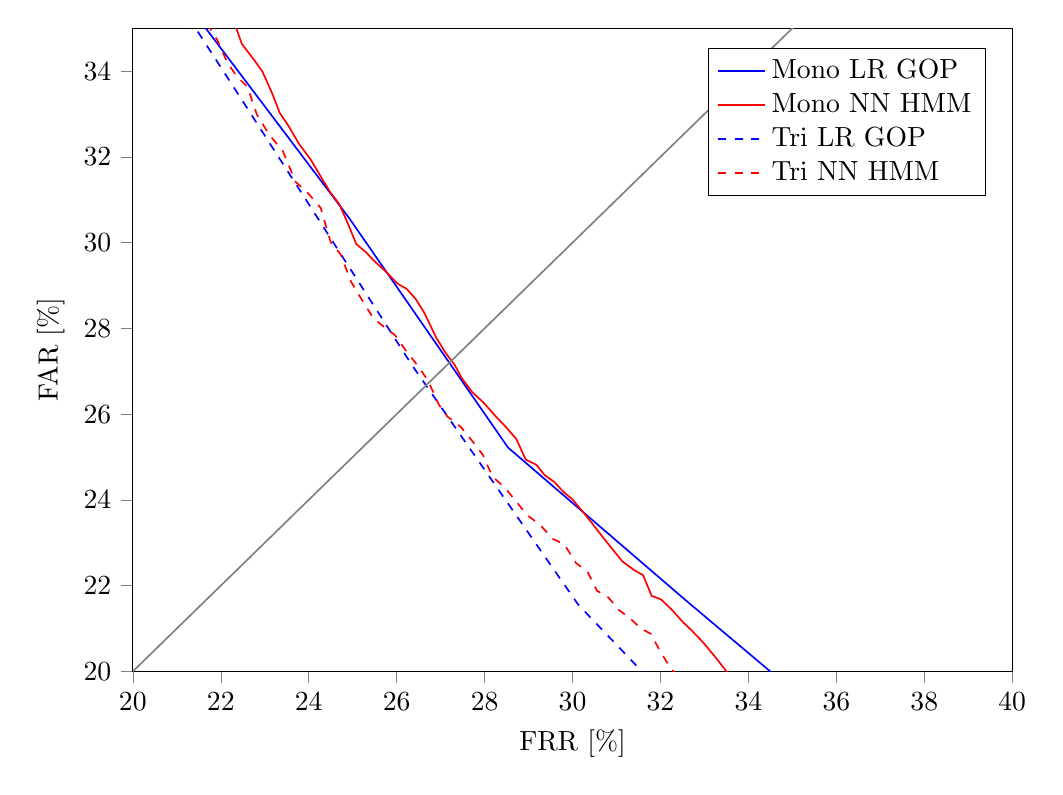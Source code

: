% This file was created by matplotlib2tikz v0.6.18.
\begin{tikzpicture}

\begin{axis}[
tick align=outside,
tick pos=left,
x grid style={white!69.02!black},
xlabel={FRR [\%]},
xmin=20, xmax=40,
y grid style={white!69.02!black},
ylabel={FAR [\%]},
ymin=20, ymax=35,
legend pos=north east,
width=12.75cm,
height=9.75cm,
legend cell align={left},
]

\addplot [semithick, blue]
table {%
0.004 100
0.008 100
0.011 100
0.015 100
0.019 100
0.023 100
0.023 99.879
0.026 99.799
0.026 99.799
0.03 99.759
0.03 99.678
0.041 99.598
0.049 99.477
0.06 99.397
0.079 99.356
0.083 99.155
0.101 98.994
0.105 98.793
0.116 98.753
0.135 98.512
0.165 98.351
0.18 97.989
0.203 97.868
0.221 97.667
0.244 97.265
0.285 96.822
0.33 96.259
0.368 95.696
0.428 95.414
0.529 94.771
0.615 94.006
0.716 93.403
0.81 92.639
0.941 91.834
1.103 90.587
1.309 89.863
1.508 88.777
1.752 87.45
2.078 85.961
2.419 84.553
2.907 83.186
3.454 80.973
4.047 79.445
4.673 76.629
5.472 74.014
6.365 70.998
7.288 67.337
8.608 63.395
10.127 59.493
11.834 55.068
13.908 50.483
16.076 45.575
18.765 40.467
21.661 34.996
24.92 30.571
28.532 25.221
32.594 21.641
36.885 17.94
41.435 14.883
46.236 11.062
50.988 8.568
55.782 6.034
60.223 4.626
64.469 3.419
68.482 2.776
72.15 1.85
75.624 1.327
78.474 0.764
81.389 0.483
84.205 0.402
86.531 0.241
88.65 0.121
90.345 0.08
91.921 0.08
93.147 0.04
94.201 0.04
95.161 0
95.84 0
96.557 0
97.134 0
97.618 0
98.136 0
98.515 0
98.879 0
99.141 0
99.287 0
99.422 0
99.58 0
99.685 0
99.79 0
99.88 0
99.906 0
99.914 0
99.955 0
99.974 0
99.977 0
99.985 0
99.989 0
100 0
};
\addlegendentry{Mono LR GOP}


\addplot [semithick, red]
table {%
0 100
2.509 85.237
3.668 81.215
4.67 77.192
5.371 74.899
5.926 72.325
6.583 70.394
7.112 68.946
7.614 67.498
8.042 66.573
8.503 64.803
8.871 63.194
9.328 62.027
9.793 61.223
10.217 59.976
10.573 59.252
10.986 57.965
11.301 56.959
11.65 56.195
11.999 55.229
12.336 54.505
12.663 53.902
13.008 53.178
13.319 52.333
13.657 51.649
13.938 51.126
14.268 50.483
14.542 49.879
14.771 49.155
15.018 48.632
15.296 47.949
15.558 47.466
15.757 46.862
16.001 46.138
16.271 45.776
16.579 44.972
16.852 44.61
17.126 44.047
17.419 43.685
17.685 42.961
17.918 42.397
18.18 42.076
18.465 41.754
18.743 41.392
18.972 40.99
19.182 40.265
19.35 39.783
19.62 39.059
19.827 38.737
20.048 38.294
20.273 37.772
20.558 37.45
20.787 37.047
21.064 36.685
21.331 36.444
21.522 36.002
21.751 35.72
22.017 35.479
22.268 35.237
22.479 34.634
22.749 34.272
22.947 33.99
23.157 33.508
23.341 33.025
23.551 32.703
23.78 32.301
24.043 31.939
24.253 31.577
24.489 31.175
24.699 30.893
24.887 30.451
25.082 29.968
25.31 29.767
25.494 29.566
25.753 29.324
26.019 29.043
26.226 28.922
26.436 28.681
26.631 28.359
26.893 27.796
27.107 27.434
27.317 27.152
27.486 26.83
27.722 26.508
27.977 26.267
28.255 25.945
28.48 25.704
28.72 25.422
28.934 24.94
29.177 24.819
29.365 24.578
29.586 24.417
29.804 24.175
29.995 24.014
30.194 23.773
30.415 23.492
30.659 23.17
30.877 22.888
31.132 22.566
31.398 22.365
31.604 22.245
31.799 21.762
32.009 21.681
32.257 21.44
32.501 21.158
32.707 20.957
32.97 20.676
33.262 20.314
33.476 20.032
33.727 19.67
33.986 19.348
34.215 19.147
34.436 18.866
34.676 18.785
34.95 18.665
35.186 18.463
35.438 18.383
35.685 18.222
35.914 18.021
36.158 17.78
36.405 17.498
36.687 17.297
36.878 17.056
37.118 16.895
37.358 16.613
37.647 16.331
37.913 16.171
38.146 16.01
38.446 15.648
38.686 15.527
38.982 15.286
39.248 15.004
39.582 14.722
39.871 14.602
40.141 14.36
40.407 14.039
40.741 13.797
41.045 13.596
41.338 13.395
41.63 13.234
41.938 12.872
42.211 12.631
42.504 12.47
42.752 12.188
43.093 11.907
43.468 11.786
43.794 11.585
44.158 11.424
44.514 11.223
44.852 11.062
45.178 10.861
45.508 10.499
45.944 10.097
46.33 9.654
46.694 9.332
47.099 9.171
47.455 8.85
47.856 8.648
48.288 8.488
48.667 8.246
49.102 8.005
49.503 7.924
49.833 7.683
50.268 7.482
50.685 7.2
51.161 6.879
51.603 6.637
52.095 6.516
52.627 6.315
53.168 6.154
53.693 5.953
54.229 5.632
54.698 5.189
55.272 4.988
55.891 4.827
56.498 4.586
57.185 4.344
57.927 4.103
58.621 3.862
59.315 3.701
60.062 3.5
60.778 3.419
61.528 3.298
62.41 3.057
63.325 2.816
64.326 2.695
65.279 2.534
66.303 2.293
67.451 2.172
68.625 2.051
69.971 1.689
71.438 1.488
73.103 1.327
74.855 0.885
76.816 0.684
79.221 0.483
81.985 0.402
85.319 0.241
90.012 0.121
100 0
};
\addlegendentry{Mono NN HMM}


\addplot [semithick, dashed, blue]
table {%
0 100
0.004 100
0.008 99.96
0.011 99.96
0.011 99.96
0.011 99.92
0.011 99.92
0.011 99.92
0.011 99.92
0.019 99.92
0.019 99.92
0.019 99.92
0.019 99.799
0.019 99.759
0.019 99.759
0.03 99.678
0.03 99.598
0.041 99.558
0.049 99.437
0.056 99.437
0.068 99.397
0.079 99.195
0.083 99.155
0.083 98.994
0.098 98.673
0.116 98.471
0.135 98.109
0.169 97.868
0.18 97.667
0.21 97.184
0.274 96.702
0.308 95.937
0.341 95.535
0.394 95.012
0.476 94.368
0.589 93.604
0.686 92.639
0.825 91.593
1.013 90.668
1.219 89.501
1.482 87.651
1.774 86.002
2.187 84.312
2.678 82.261
3.267 79.807
3.953 77.112
4.88 74.055
5.893 70.676
7.093 67.176
8.458 63.315
10.082 58.648
11.86 54.505
14.152 49.397
16.594 43.926
19.354 38.294
22.67 33.025
26.342 27.152
30.126 21.561
34.166 17.216
38.933 14.039
43.566 10.901
48.171 7.924
53.021 6.235
57.931 4.586
62.702 3.097
66.94 2.132
71.04 1.529
74.986 1.046
78.677 0.885
81.962 0.563
84.862 0.362
87.334 0.241
89.528 0.241
91.321 0.161
92.911 0.121
94.37 0.121
95.402 0.04
96.29 0.04
97.146 0
97.806 0
98.278 0
98.758 0
99.044 0
99.299 0
99.452 0
99.584 0
99.719 0
99.805 0
99.865 0
99.906 0
99.94 0
99.962 0
99.981 0
99.992 0
99.996 0
100 0
}; 
\addlegendentry{Tri LR GOP}

\addplot [semithick, dashed, red]
table {%
0 100
1.808 86.726
2.618 82.663
3.312 79.847
3.961 78.037
4.565 75.784
5.067 73.894
5.592 72.285
6.058 70.475
6.553 69.187
6.988 67.94
7.363 66.975
7.727 65.969
8.083 65.084
8.432 64.24
8.803 63.154
9.159 62.47
9.497 61.786
9.793 60.78
10.116 60.056
10.498 59.131
10.829 58.286
11.162 57.562
11.492 56.637
11.785 56.356
12.063 55.792
12.378 55.149
12.663 54.545
12.876 53.902
13.162 53.58
13.394 52.494
13.668 51.85
13.889 51.247
14.182 50.644
14.433 49.879
14.741 49.316
15.011 48.753
15.296 48.069
15.592 47.426
15.847 46.983
16.102 46.581
16.387 46.018
16.654 45.656
16.942 44.932
17.227 44.489
17.449 43.564
17.663 43.121
17.918 42.438
18.158 41.874
18.435 41.191
18.709 40.547
18.968 39.984
19.122 39.622
19.369 39.139
19.598 38.375
19.853 38.093
20.161 37.691
20.416 37.329
20.708 36.927
20.914 36.565
21.136 36.283
21.376 35.841
21.638 35.197
21.927 34.714
22.152 34.191
22.37 33.87
22.61 33.628
22.82 32.985
23.112 32.502
23.409 32.14
23.701 31.416
23.964 31.175
24.271 30.813
24.5 30.008
24.725 29.726
24.965 29.083
25.224 28.64
25.468 28.238
25.708 28.037
25.967 27.836
26.214 27.474
26.462 27.152
26.709 26.79
26.957 26.227
27.152 25.945
27.456 25.704
27.681 25.422
27.955 25.06
28.183 24.537
28.45 24.296
28.742 23.934
28.96 23.652
29.267 23.411
29.553 23.089
29.808 22.969
30.081 22.526
30.34 22.325
30.554 21.883
30.817 21.722
31.045 21.44
31.304 21.239
31.559 20.998
31.777 20.877
32.013 20.434
32.234 20.072
32.538 19.71
32.793 19.469
33.071 19.187
33.345 19.107
33.607 18.906
33.851 18.665
34.113 18.463
34.32 18.222
34.579 18.061
34.852 17.86
35.141 17.659
35.46 17.377
35.734 17.096
36.045 16.895
36.338 16.533
36.66 16.171
36.923 15.929
37.167 15.648
37.482 15.487
37.748 15.245
38.048 15.125
38.442 14.763
38.828 14.682
39.125 14.159
39.421 13.918
39.721 13.797
40.032 13.596
40.317 13.315
40.655 13.194
40.944 12.993
41.248 12.711
41.596 12.51
41.93 12.389
42.26 12.349
42.583 11.907
42.954 11.786
43.307 11.545
43.708 11.223
44.117 10.941
44.473 10.74
44.807 10.539
45.137 10.298
45.516 10.137
45.917 9.735
46.292 9.614
46.652 9.413
47.012 9.252
47.406 9.171
47.811 9.01
48.134 8.89
48.562 8.648
49.0 8.367
49.462 8.246
49.927 8.126
50.414 8.085
50.906 7.804
51.39 7.522
51.87 7.361
52.335 7.2
52.826 7.039
53.359 6.919
53.816 6.758
54.297 6.436
54.867 6.074
55.354 5.833
55.913 5.591
56.498 5.43
57.091 5.189
57.706 4.787
58.351 4.666
58.933 4.465
59.611 4.264
60.347 3.982
60.999 3.66
61.772 3.379
62.533 2.977
63.347 2.936
64.187 2.695
64.926 2.615
65.834 2.454
66.85 2.212
67.698 2.051
68.801 1.73
69.926 1.649
71.025 1.408
72.353 1.368
73.677 1.207
75.117 0.965
76.719 0.764
78.493 0.644
80.635 0.603
82.998 0.523
85.953 0.282
89.869 0.121
99.992 0
};
\addlegendentry{Tri NN HMM}



\addplot [semithick, gray, forget plot]
table [row sep=\\]{%
0	0 \\
0.503	0.503 \\
1.005	1.005 \\
1.508	1.508 \\
2.01	2.01 \\
2.513	2.513 \\
3.015	3.015 \\
3.518	3.518 \\
4.02	4.02 \\
4.523	4.523 \\
5.025	5.025 \\
5.528	5.528 \\
6.03	6.03 \\
6.533	6.533 \\
7.035	7.035 \\
7.538	7.538 \\
8.04	8.04 \\
8.543	8.543 \\
9.045	9.045 \\
9.548	9.548 \\
10.05	10.05 \\
10.553	10.553 \\
11.055	11.055 \\
11.558	11.558 \\
12.06	12.06 \\
12.563	12.563 \\
13.065	13.065 \\
13.568	13.568 \\
14.07	14.07 \\
14.573	14.573 \\
15.075	15.075 \\
15.578	15.578 \\
16.08	16.08 \\
16.583	16.583 \\
17.085	17.085 \\
17.588	17.588 \\
18.09	18.09 \\
18.593	18.593 \\
19.095	19.095 \\
19.598	19.598 \\
20.101	20.101 \\
20.603	20.603 \\
21.106	21.106 \\
21.608	21.608 \\
22.111	22.111 \\
22.613	22.613 \\
23.116	23.116 \\
23.618	23.618 \\
24.121	24.121 \\
24.623	24.623 \\
25.126	25.126 \\
25.628	25.628 \\
26.131	26.131 \\
26.633	26.633 \\
27.136	27.136 \\
27.638	27.638 \\
28.141	28.141 \\
28.643	28.643 \\
29.146	29.146 \\
29.648	29.648 \\
30.151	30.151 \\
30.653	30.653 \\
31.156	31.156 \\
31.658	31.658 \\
32.161	32.161 \\
32.663	32.663 \\
33.166	33.166 \\
33.668	33.668 \\
34.171	34.171 \\
34.673	34.673 \\
35.176	35.176 \\
35.678	35.678 \\
36.181	36.181 \\
36.683	36.683 \\
37.186	37.186 \\
37.688	37.688 \\
38.191	38.191 \\
38.693	38.693 \\
39.196	39.196 \\
39.698	39.698 \\
40.201	40.201 \\
40.704	40.704 \\
41.206	41.206 \\
41.709	41.709 \\
42.211	42.211 \\
42.714	42.714 \\
43.216	43.216 \\
43.719	43.719 \\
44.221	44.221 \\
44.724	44.724 \\
45.226	45.226 \\
45.729	45.729 \\
46.231	46.231 \\
46.734	46.734 \\
47.236	47.236 \\
47.739	47.739 \\
48.241	48.241 \\
48.744	48.744 \\
49.246	49.246 \\
49.749	49.749 \\
50.251	50.251 \\
50.754	50.754 \\
51.256	51.256 \\
51.759	51.759 \\
52.261	52.261 \\
52.764	52.764 \\
53.266	53.266 \\
53.769	53.769 \\
54.271	54.271 \\
54.774	54.774 \\
55.276	55.276 \\
55.779	55.779 \\
56.281	56.281 \\
56.784	56.784 \\
57.286	57.286 \\
57.789	57.789 \\
58.291	58.291 \\
58.794	58.794 \\
59.296	59.296 \\
59.799	59.799 \\
60.302	60.302 \\
60.804	60.804 \\
61.307	61.307 \\
61.809	61.809 \\
62.312	62.312 \\
62.814	62.814 \\
63.317	63.317 \\
63.819	63.819 \\
64.322	64.322 \\
64.824	64.824 \\
65.327	65.327 \\
65.829	65.829 \\
66.332	66.332 \\
66.834	66.834 \\
67.337	67.337 \\
67.839	67.839 \\
68.342	68.342 \\
68.844	68.844 \\
69.347	69.347 \\
69.849	69.849 \\
70.352	70.352 \\
70.854	70.854 \\
71.357	71.357 \\
71.859	71.859 \\
72.362	72.362 \\
72.864	72.864 \\
73.367	73.367 \\
73.869	73.869 \\
74.372	74.372 \\
74.874	74.874 \\
75.377	75.377 \\
75.879	75.879 \\
76.382	76.382 \\
76.884	76.884 \\
77.387	77.387 \\
77.889	77.889 \\
78.392	78.392 \\
78.894	78.894 \\
79.397	79.397 \\
79.899	79.899 \\
80.402	80.402 \\
80.905	80.905 \\
81.407	81.407 \\
81.91	81.91 \\
82.412	82.412 \\
82.915	82.915 \\
83.417	83.417 \\
83.92	83.92 \\
84.422	84.422 \\
84.925	84.925 \\
85.427	85.427 \\
85.93	85.93 \\
86.432	86.432 \\
86.935	86.935 \\
87.437	87.437 \\
87.94	87.94 \\
88.442	88.442 \\
88.945	88.945 \\
89.447	89.447 \\
89.95	89.95 \\
90.452	90.452 \\
90.955	90.955 \\
91.457	91.457 \\
91.96	91.96 \\
92.462	92.462 \\
92.965	92.965 \\
93.467	93.467 \\
93.97	93.97 \\
94.472	94.472 \\
94.975	94.975 \\
95.477	95.477 \\
95.98	95.98 \\
96.482	96.482 \\
96.985	96.985 \\
97.487	97.487 \\
97.99	97.99 \\
98.492	98.492 \\
98.995	98.995 \\
99.497	99.497 \\
100	100 \\
};

\end{axis}

\end{tikzpicture}